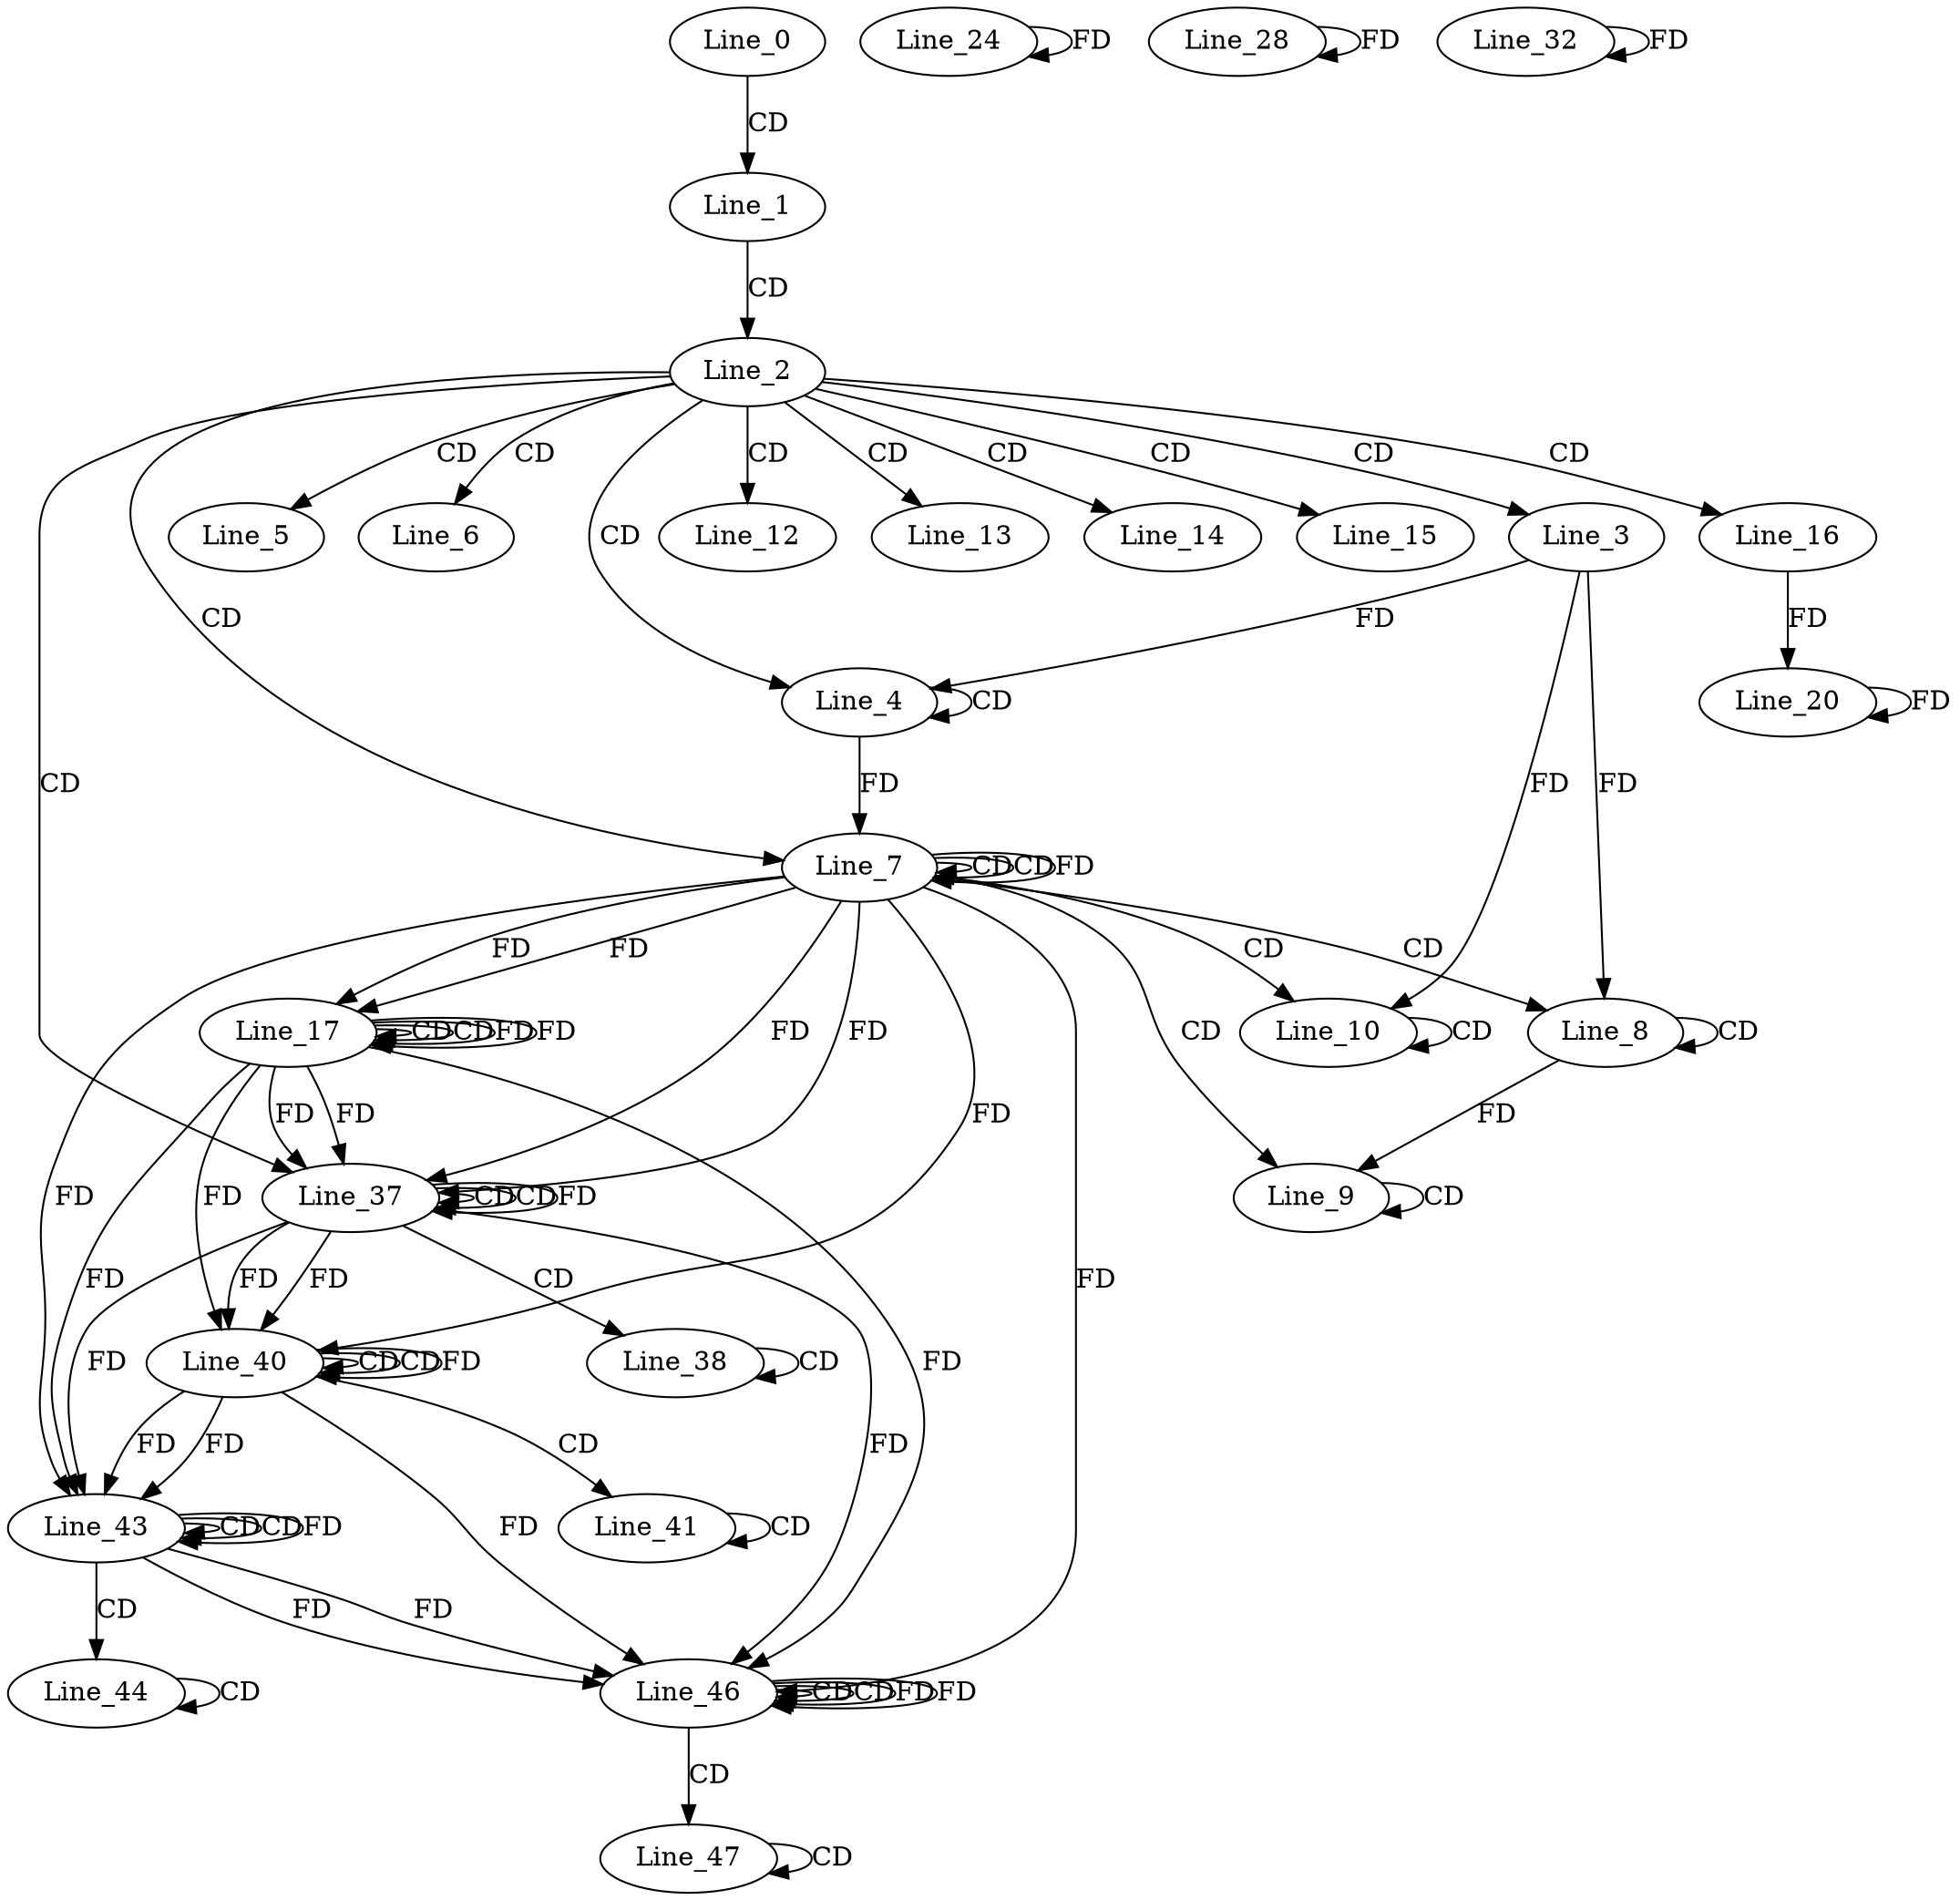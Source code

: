 digraph G {
  Line_0;
  Line_1;
  Line_2;
  Line_3;
  Line_4;
  Line_4;
  Line_5;
  Line_6;
  Line_7;
  Line_7;
  Line_7;
  Line_8;
  Line_8;
  Line_9;
  Line_9;
  Line_10;
  Line_10;
  Line_12;
  Line_13;
  Line_14;
  Line_15;
  Line_16;
  Line_17;
  Line_17;
  Line_17;
  Line_20;
  Line_24;
  Line_28;
  Line_32;
  Line_37;
  Line_37;
  Line_37;
  Line_38;
  Line_38;
  Line_40;
  Line_40;
  Line_40;
  Line_41;
  Line_41;
  Line_43;
  Line_43;
  Line_43;
  Line_44;
  Line_44;
  Line_46;
  Line_46;
  Line_46;
  Line_47;
  Line_47;
  Line_0 -> Line_1 [ label="CD" ];
  Line_1 -> Line_2 [ label="CD" ];
  Line_2 -> Line_3 [ label="CD" ];
  Line_2 -> Line_4 [ label="CD" ];
  Line_4 -> Line_4 [ label="CD" ];
  Line_3 -> Line_4 [ label="FD" ];
  Line_2 -> Line_5 [ label="CD" ];
  Line_2 -> Line_6 [ label="CD" ];
  Line_2 -> Line_7 [ label="CD" ];
  Line_7 -> Line_7 [ label="CD" ];
  Line_4 -> Line_7 [ label="FD" ];
  Line_7 -> Line_7 [ label="CD" ];
  Line_7 -> Line_7 [ label="FD" ];
  Line_7 -> Line_8 [ label="CD" ];
  Line_8 -> Line_8 [ label="CD" ];
  Line_3 -> Line_8 [ label="FD" ];
  Line_7 -> Line_9 [ label="CD" ];
  Line_9 -> Line_9 [ label="CD" ];
  Line_8 -> Line_9 [ label="FD" ];
  Line_7 -> Line_10 [ label="CD" ];
  Line_10 -> Line_10 [ label="CD" ];
  Line_3 -> Line_10 [ label="FD" ];
  Line_2 -> Line_12 [ label="CD" ];
  Line_2 -> Line_13 [ label="CD" ];
  Line_2 -> Line_14 [ label="CD" ];
  Line_2 -> Line_15 [ label="CD" ];
  Line_2 -> Line_16 [ label="CD" ];
  Line_17 -> Line_17 [ label="CD" ];
  Line_7 -> Line_17 [ label="FD" ];
  Line_17 -> Line_17 [ label="CD" ];
  Line_17 -> Line_17 [ label="FD" ];
  Line_7 -> Line_17 [ label="FD" ];
  Line_20 -> Line_20 [ label="FD" ];
  Line_16 -> Line_20 [ label="FD" ];
  Line_24 -> Line_24 [ label="FD" ];
  Line_28 -> Line_28 [ label="FD" ];
  Line_32 -> Line_32 [ label="FD" ];
  Line_2 -> Line_37 [ label="CD" ];
  Line_37 -> Line_37 [ label="CD" ];
  Line_17 -> Line_37 [ label="FD" ];
  Line_7 -> Line_37 [ label="FD" ];
  Line_37 -> Line_37 [ label="CD" ];
  Line_37 -> Line_37 [ label="FD" ];
  Line_17 -> Line_37 [ label="FD" ];
  Line_7 -> Line_37 [ label="FD" ];
  Line_37 -> Line_38 [ label="CD" ];
  Line_38 -> Line_38 [ label="CD" ];
  Line_40 -> Line_40 [ label="CD" ];
  Line_37 -> Line_40 [ label="FD" ];
  Line_40 -> Line_40 [ label="CD" ];
  Line_40 -> Line_40 [ label="FD" ];
  Line_37 -> Line_40 [ label="FD" ];
  Line_17 -> Line_40 [ label="FD" ];
  Line_7 -> Line_40 [ label="FD" ];
  Line_40 -> Line_41 [ label="CD" ];
  Line_41 -> Line_41 [ label="CD" ];
  Line_43 -> Line_43 [ label="CD" ];
  Line_40 -> Line_43 [ label="FD" ];
  Line_43 -> Line_43 [ label="CD" ];
  Line_43 -> Line_43 [ label="FD" ];
  Line_40 -> Line_43 [ label="FD" ];
  Line_37 -> Line_43 [ label="FD" ];
  Line_17 -> Line_43 [ label="FD" ];
  Line_7 -> Line_43 [ label="FD" ];
  Line_43 -> Line_44 [ label="CD" ];
  Line_44 -> Line_44 [ label="CD" ];
  Line_46 -> Line_46 [ label="CD" ];
  Line_43 -> Line_46 [ label="FD" ];
  Line_46 -> Line_46 [ label="CD" ];
  Line_46 -> Line_46 [ label="FD" ];
  Line_43 -> Line_46 [ label="FD" ];
  Line_40 -> Line_46 [ label="FD" ];
  Line_37 -> Line_46 [ label="FD" ];
  Line_17 -> Line_46 [ label="FD" ];
  Line_7 -> Line_46 [ label="FD" ];
  Line_46 -> Line_47 [ label="CD" ];
  Line_47 -> Line_47 [ label="CD" ];
  Line_17 -> Line_17 [ label="FD" ];
  Line_46 -> Line_46 [ label="FD" ];
}
